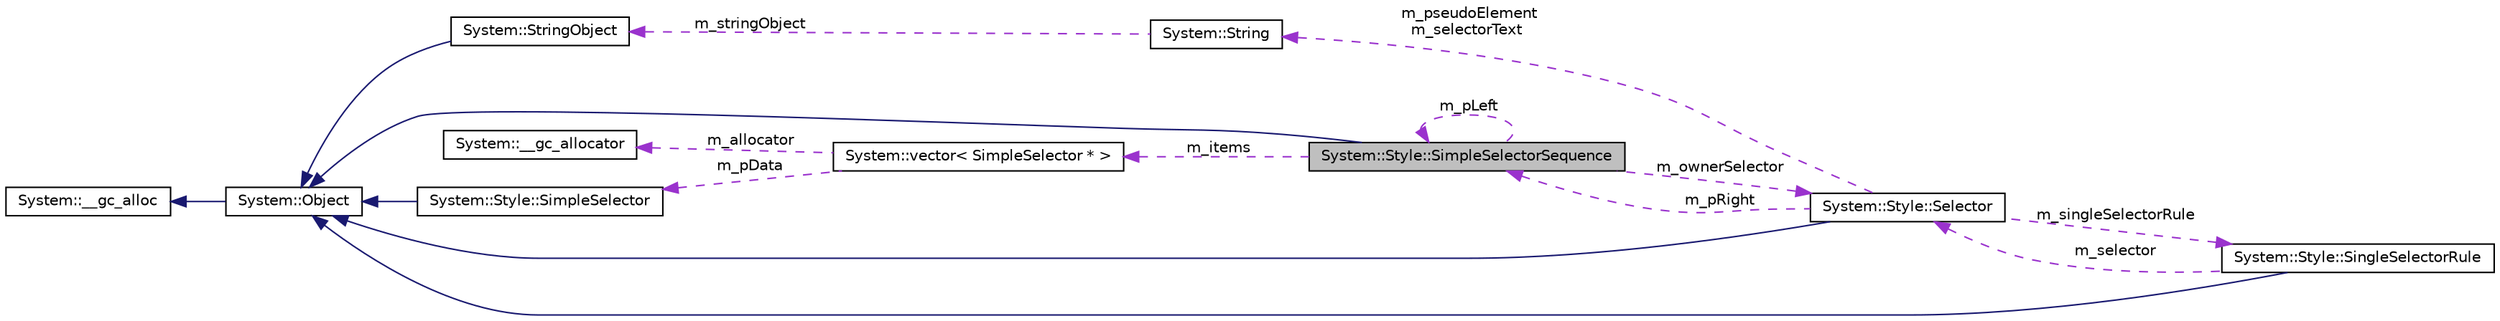 digraph G
{
  edge [fontname="Helvetica",fontsize="10",labelfontname="Helvetica",labelfontsize="10"];
  node [fontname="Helvetica",fontsize="10",shape=record];
  rankdir="LR";
  Node1 [label="System::Style::SimpleSelectorSequence",height=0.2,width=0.4,color="black", fillcolor="grey75", style="filled" fontcolor="black"];
  Node2 -> Node1 [dir="back",color="midnightblue",fontsize="10",style="solid",fontname="Helvetica"];
  Node2 [label="System::Object",height=0.2,width=0.4,color="black", fillcolor="white", style="filled",URL="$class_system_1_1_object.html"];
  Node3 -> Node2 [dir="back",color="midnightblue",fontsize="10",style="solid",fontname="Helvetica"];
  Node3 [label="System::__gc_alloc",height=0.2,width=0.4,color="black", fillcolor="white", style="filled",URL="$class_system_1_1____gc__alloc.html"];
  Node4 -> Node1 [dir="back",color="darkorchid3",fontsize="10",style="dashed",label=" m_items" ,fontname="Helvetica"];
  Node4 [label="System::vector\< SimpleSelector * \>",height=0.2,width=0.4,color="black", fillcolor="white", style="filled",URL="$class_system_1_1vector.html"];
  Node5 -> Node4 [dir="back",color="darkorchid3",fontsize="10",style="dashed",label=" m_allocator" ,fontname="Helvetica"];
  Node5 [label="System::__gc_allocator",height=0.2,width=0.4,color="black", fillcolor="white", style="filled",URL="$class_system_1_1____gc__allocator.html"];
  Node6 -> Node4 [dir="back",color="darkorchid3",fontsize="10",style="dashed",label=" m_pData" ,fontname="Helvetica"];
  Node6 [label="System::Style::SimpleSelector",height=0.2,width=0.4,color="black", fillcolor="white", style="filled",URL="$class_system_1_1_style_1_1_simple_selector.html"];
  Node2 -> Node6 [dir="back",color="midnightblue",fontsize="10",style="solid",fontname="Helvetica"];
  Node7 -> Node1 [dir="back",color="darkorchid3",fontsize="10",style="dashed",label=" m_ownerSelector" ,fontname="Helvetica"];
  Node7 [label="System::Style::Selector",height=0.2,width=0.4,color="black", fillcolor="white", style="filled",URL="$class_system_1_1_style_1_1_selector.html"];
  Node2 -> Node7 [dir="back",color="midnightblue",fontsize="10",style="solid",fontname="Helvetica"];
  Node8 -> Node7 [dir="back",color="darkorchid3",fontsize="10",style="dashed",label=" m_singleSelectorRule" ,fontname="Helvetica"];
  Node8 [label="System::Style::SingleSelectorRule",height=0.2,width=0.4,color="black", fillcolor="white", style="filled",URL="$class_system_1_1_style_1_1_single_selector_rule.html"];
  Node2 -> Node8 [dir="back",color="midnightblue",fontsize="10",style="solid",fontname="Helvetica"];
  Node7 -> Node8 [dir="back",color="darkorchid3",fontsize="10",style="dashed",label=" m_selector" ,fontname="Helvetica"];
  Node1 -> Node7 [dir="back",color="darkorchid3",fontsize="10",style="dashed",label=" m_pRight" ,fontname="Helvetica"];
  Node9 -> Node7 [dir="back",color="darkorchid3",fontsize="10",style="dashed",label=" m_pseudoElement\nm_selectorText" ,fontname="Helvetica"];
  Node9 [label="System::String",height=0.2,width=0.4,color="black", fillcolor="white", style="filled",URL="$class_system_1_1_string.html"];
  Node10 -> Node9 [dir="back",color="darkorchid3",fontsize="10",style="dashed",label=" m_stringObject" ,fontname="Helvetica"];
  Node10 [label="System::StringObject",height=0.2,width=0.4,color="black", fillcolor="white", style="filled",URL="$class_system_1_1_string_object.html"];
  Node2 -> Node10 [dir="back",color="midnightblue",fontsize="10",style="solid",fontname="Helvetica"];
  Node1 -> Node1 [dir="back",color="darkorchid3",fontsize="10",style="dashed",label=" m_pLeft" ,fontname="Helvetica"];
}
